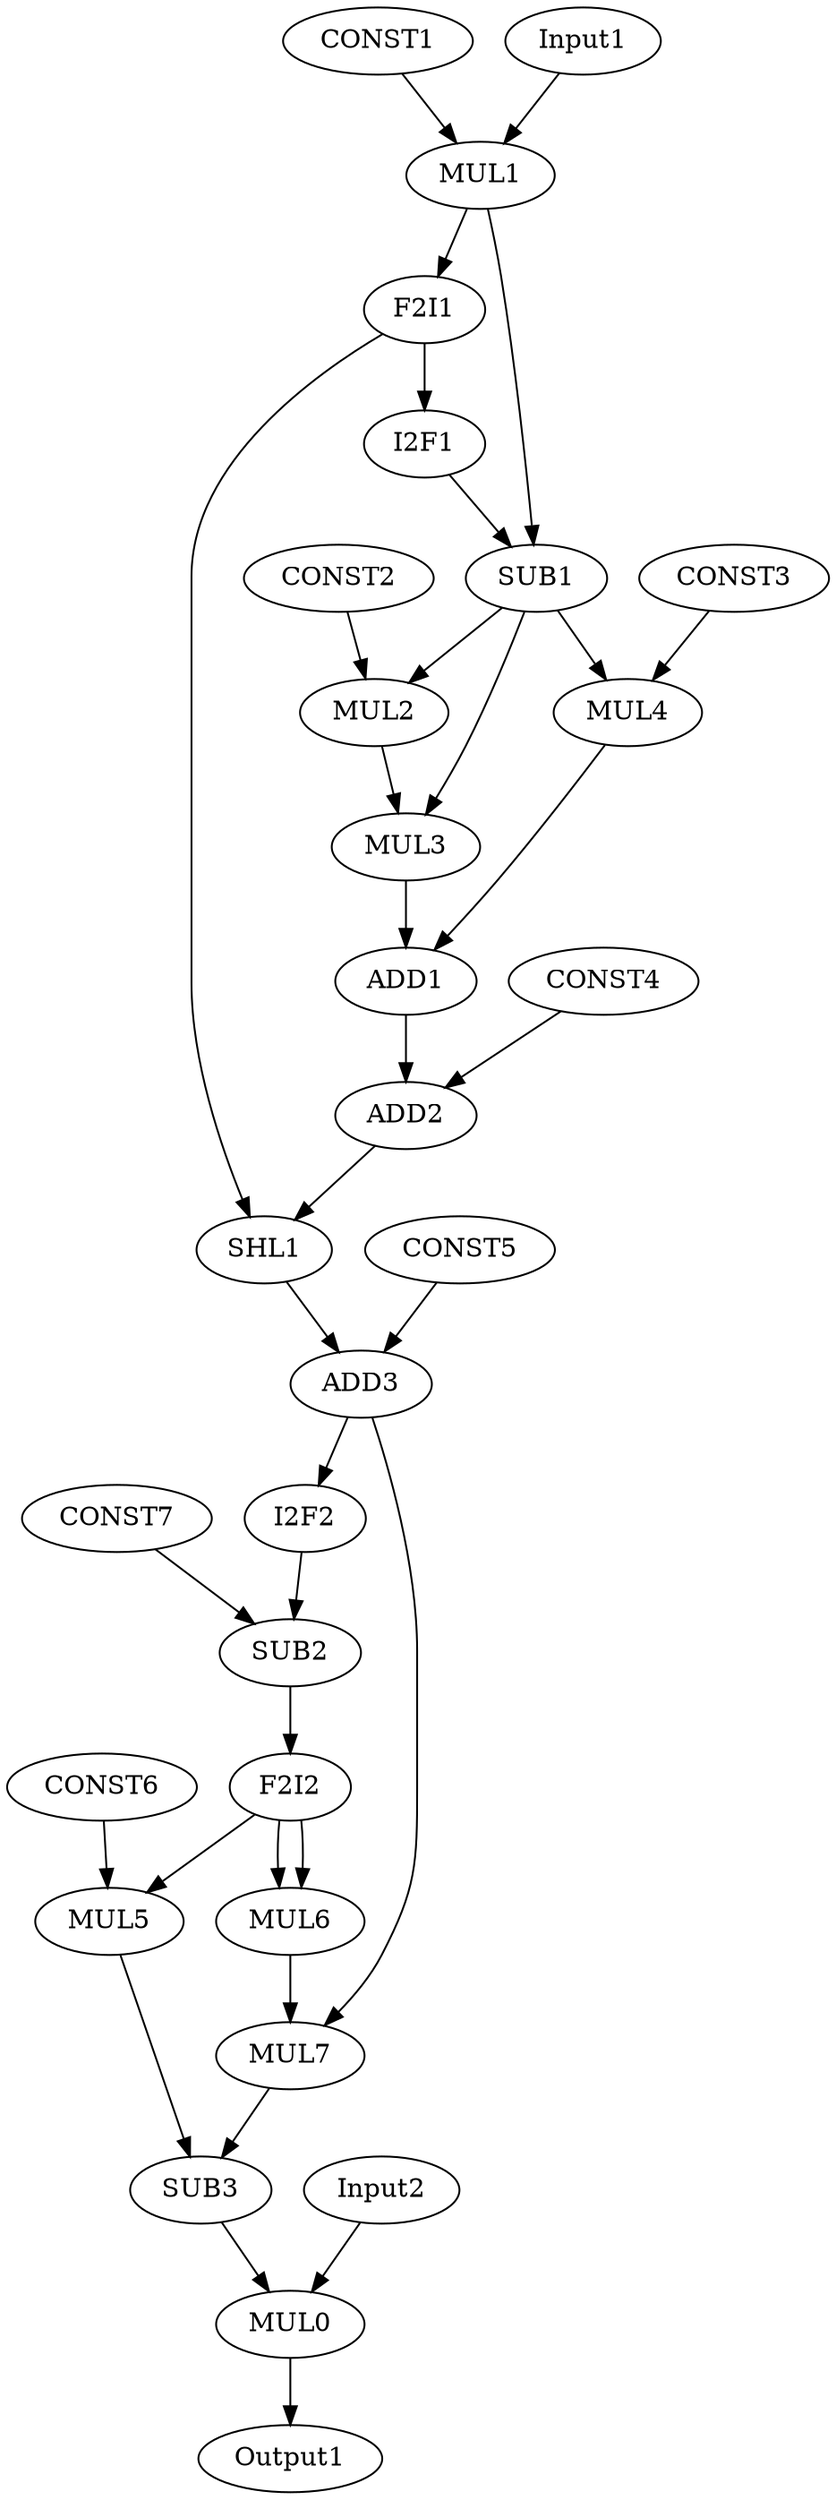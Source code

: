 Digraph G {
CONST1[opcode=const, value=48581]; #-1.442383
CONST2[opcode=const, value=13693]; #0.841309
CONST3[opcode=const, value=14655]; #0.856445
CONST4[opcode=const, value=15363]; #1.008789
CONST5[opcode=const, value=15360]; #1.0000
CONST6[opcode=const, value=16384]; #2.0
CONST7[opcode=const, value=30586]; #magic number
Input1[opcode=input, ref_name="A1", size=2000, offset="0, 0", pattern="2, 1000"];
Input2[opcode=input, ref_name="A1", size=2000, offset="0, 0", pattern="2, 1000"];
Output1[opcode=output, ref_name="B1", size=2000, offset="0, 0", pattern="2, 1000"];
MUL0[opcode=fmul];
MUL1[opcode=fmul];
MUL2[opcode=fmul];
MUL3[opcode=fmul];
MUL4[opcode=fmul];
F2I1[opcode=toint];
I2F1[opcode=tofloat];
SUB1[opcode=fsub];
ADD1[opcode=fadd];
ADD2[opcode=fadd];
ADD3[opcode=fadd];
SHL1[opcode=fshl];
Input1->MUL1[operand=0];
CONST1->MUL1[operand=1];
MUL1->F2I1[operand=0];
F2I1->I2F1[operand=0];
I2F1->SUB1[operand=1];
MUL1->SUB1[operand=0];
SUB1->MUL2[operand=0];
CONST2->MUL2[operand=1];
MUL2->MUL3[operand=0];
SUB1->MUL3[operand=1];
SUB1->MUL4[operand=0];
CONST3->MUL4[operand=1];
MUL3->ADD1[operand=0];
MUL4->ADD1[operand=1];
ADD1->ADD2[operand=0];
CONST4->ADD2[operand=1];
ADD2->SHL1[operand=0];
F2I1->SHL1[operand=1];
SHL1->ADD3[opcode=0];
CONST5->ADD3[opcode=1];

I2F2[opcode=tofloat];
F2I2[opcode=toint];
MUL5[opcode=fmul];
MUL6[opcode=fmul];
MUL7[opcode=fmul];
SUB2[opcode=fsub];
SUB3[opcode=fsub];
ADD3->I2F2[operand=0];
I2F2->SUB2[operand=1];
CONST7->SUB2[operand=0];
SUB2->F2I2[operand=0];
F2I2->MUL5[operand=0];
CONST6->MUL5[operand=1];
F2I2->MUL6[operand=0];
F2I2->MUL6[operand=1];
MUL6->MUL7[operand=0];
ADD3->MUL7[operand=1];
MUL7->SUB3[operand=1];
MUL5->SUB3[operand=0];
SUB3->MUL0[operand=0];
Input2->MUL0[operand=1];
MUL0->Output1[operand=0];
}
